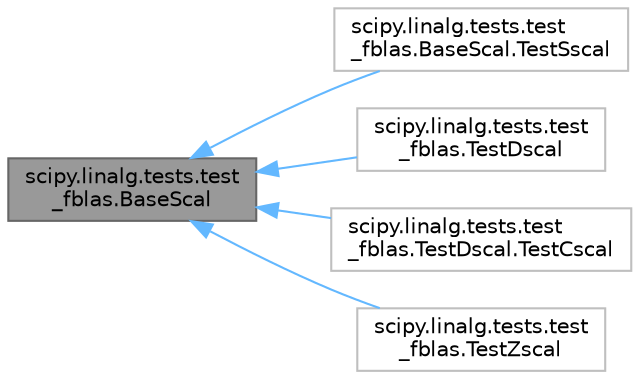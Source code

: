 digraph "scipy.linalg.tests.test_fblas.BaseScal"
{
 // LATEX_PDF_SIZE
  bgcolor="transparent";
  edge [fontname=Helvetica,fontsize=10,labelfontname=Helvetica,labelfontsize=10];
  node [fontname=Helvetica,fontsize=10,shape=box,height=0.2,width=0.4];
  rankdir="LR";
  Node1 [id="Node000001",label="scipy.linalg.tests.test\l_fblas.BaseScal",height=0.2,width=0.4,color="gray40", fillcolor="grey60", style="filled", fontcolor="black",tooltip=" "];
  Node1 -> Node2 [id="edge1_Node000001_Node000002",dir="back",color="steelblue1",style="solid",tooltip=" "];
  Node2 [id="Node000002",label="scipy.linalg.tests.test\l_fblas.BaseScal.TestSscal",height=0.2,width=0.4,color="grey75", fillcolor="white", style="filled",URL="$d1/d36/classscipy_1_1linalg_1_1tests_1_1test__fblas_1_1BaseScal_1_1TestSscal.html",tooltip=" "];
  Node1 -> Node3 [id="edge2_Node000001_Node000003",dir="back",color="steelblue1",style="solid",tooltip=" "];
  Node3 [id="Node000003",label="scipy.linalg.tests.test\l_fblas.TestDscal",height=0.2,width=0.4,color="grey75", fillcolor="white", style="filled",URL="$d7/d1a/classscipy_1_1linalg_1_1tests_1_1test__fblas_1_1TestDscal.html",tooltip=" "];
  Node1 -> Node4 [id="edge3_Node000001_Node000004",dir="back",color="steelblue1",style="solid",tooltip=" "];
  Node4 [id="Node000004",label="scipy.linalg.tests.test\l_fblas.TestDscal.TestCscal",height=0.2,width=0.4,color="grey75", fillcolor="white", style="filled",URL="$df/de5/classscipy_1_1linalg_1_1tests_1_1test__fblas_1_1TestDscal_1_1TestCscal.html",tooltip=" "];
  Node1 -> Node5 [id="edge4_Node000001_Node000005",dir="back",color="steelblue1",style="solid",tooltip=" "];
  Node5 [id="Node000005",label="scipy.linalg.tests.test\l_fblas.TestZscal",height=0.2,width=0.4,color="grey75", fillcolor="white", style="filled",URL="$d7/d08/classscipy_1_1linalg_1_1tests_1_1test__fblas_1_1TestZscal.html",tooltip=" "];
}
